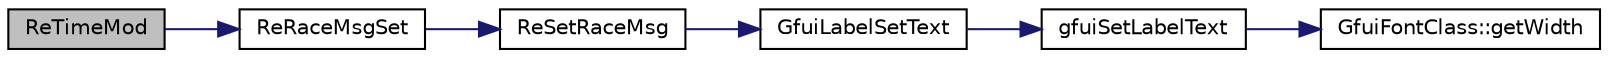 digraph "ReTimeMod"
{
  edge [fontname="Helvetica",fontsize="10",labelfontname="Helvetica",labelfontsize="10"];
  node [fontname="Helvetica",fontsize="10",shape=record];
  rankdir="LR";
  Node1 [label="ReTimeMod",height=0.2,width=0.4,color="black", fillcolor="grey75", style="filled", fontcolor="black"];
  Node1 -> Node2 [color="midnightblue",fontsize="10",style="solid",fontname="Helvetica"];
  Node2 [label="ReRaceMsgSet",height=0.2,width=0.4,color="black", fillcolor="white", style="filled",URL="$raceengine_8cpp.html#ab48ea94cf14c0384514c98e8666fd816"];
  Node2 -> Node3 [color="midnightblue",fontsize="10",style="solid",fontname="Helvetica"];
  Node3 [label="ReSetRaceMsg",height=0.2,width=0.4,color="black", fillcolor="white", style="filled",URL="$racegl_8cpp.html#aad980a0020557897bdf40cc877c8186b"];
  Node3 -> Node4 [color="midnightblue",fontsize="10",style="solid",fontname="Helvetica"];
  Node4 [label="GfuiLabelSetText",height=0.2,width=0.4,color="black", fillcolor="white", style="filled",URL="$group__gui.html#ga14f9a31e80f932a65f5bee3dec5a74af",tooltip="Change the text of a label. "];
  Node4 -> Node5 [color="midnightblue",fontsize="10",style="solid",fontname="Helvetica"];
  Node5 [label="gfuiSetLabelText",height=0.2,width=0.4,color="black", fillcolor="white", style="filled",URL="$guilabel_8cpp.html#aa1397d5315db5e38136962ab4f9a715b"];
  Node5 -> Node6 [color="midnightblue",fontsize="10",style="solid",fontname="Helvetica"];
  Node6 [label="GfuiFontClass::getWidth",height=0.2,width=0.4,color="black", fillcolor="white", style="filled",URL="$class_gfui_font_class.html#a96fb79e144b166ac018613a77795b7d0"];
}
